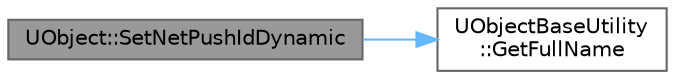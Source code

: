 digraph "UObject::SetNetPushIdDynamic"
{
 // INTERACTIVE_SVG=YES
 // LATEX_PDF_SIZE
  bgcolor="transparent";
  edge [fontname=Helvetica,fontsize=10,labelfontname=Helvetica,labelfontsize=10];
  node [fontname=Helvetica,fontsize=10,shape=box,height=0.2,width=0.4];
  rankdir="LR";
  Node1 [id="Node000001",label="UObject::SetNetPushIdDynamic",height=0.2,width=0.4,color="gray40", fillcolor="grey60", style="filled", fontcolor="black",tooltip=" "];
  Node1 -> Node2 [id="edge1_Node000001_Node000002",color="steelblue1",style="solid",tooltip=" "];
  Node2 [id="Node000002",label="UObjectBaseUtility\l::GetFullName",height=0.2,width=0.4,color="grey40", fillcolor="white", style="filled",URL="$d6/d7b/classUObjectBaseUtility.html#a794ac0e3e86254f0c9f6a8821becdfba",tooltip="Returns the fully qualified pathname for this object as well as the name of the class,..."];
}
